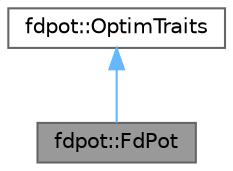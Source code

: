 digraph "fdpot::FdPot"
{
 // LATEX_PDF_SIZE
  bgcolor="transparent";
  edge [fontname=Helvetica,fontsize=10,labelfontname=Helvetica,labelfontsize=10];
  node [fontname=Helvetica,fontsize=10,shape=box,height=0.2,width=0.4];
  Node1 [label="fdpot::FdPot",height=0.2,width=0.4,color="gray40", fillcolor="grey60", style="filled", fontcolor="black",tooltip=" "];
  Node2 -> Node1 [dir="back",color="steelblue1",style="solid"];
  Node2 [label="fdpot::OptimTraits",height=0.2,width=0.4,color="gray40", fillcolor="white", style="filled",URL="$structfdpot_1_1_optim_traits.html",tooltip="Keeps the types for optimisation."];
}
